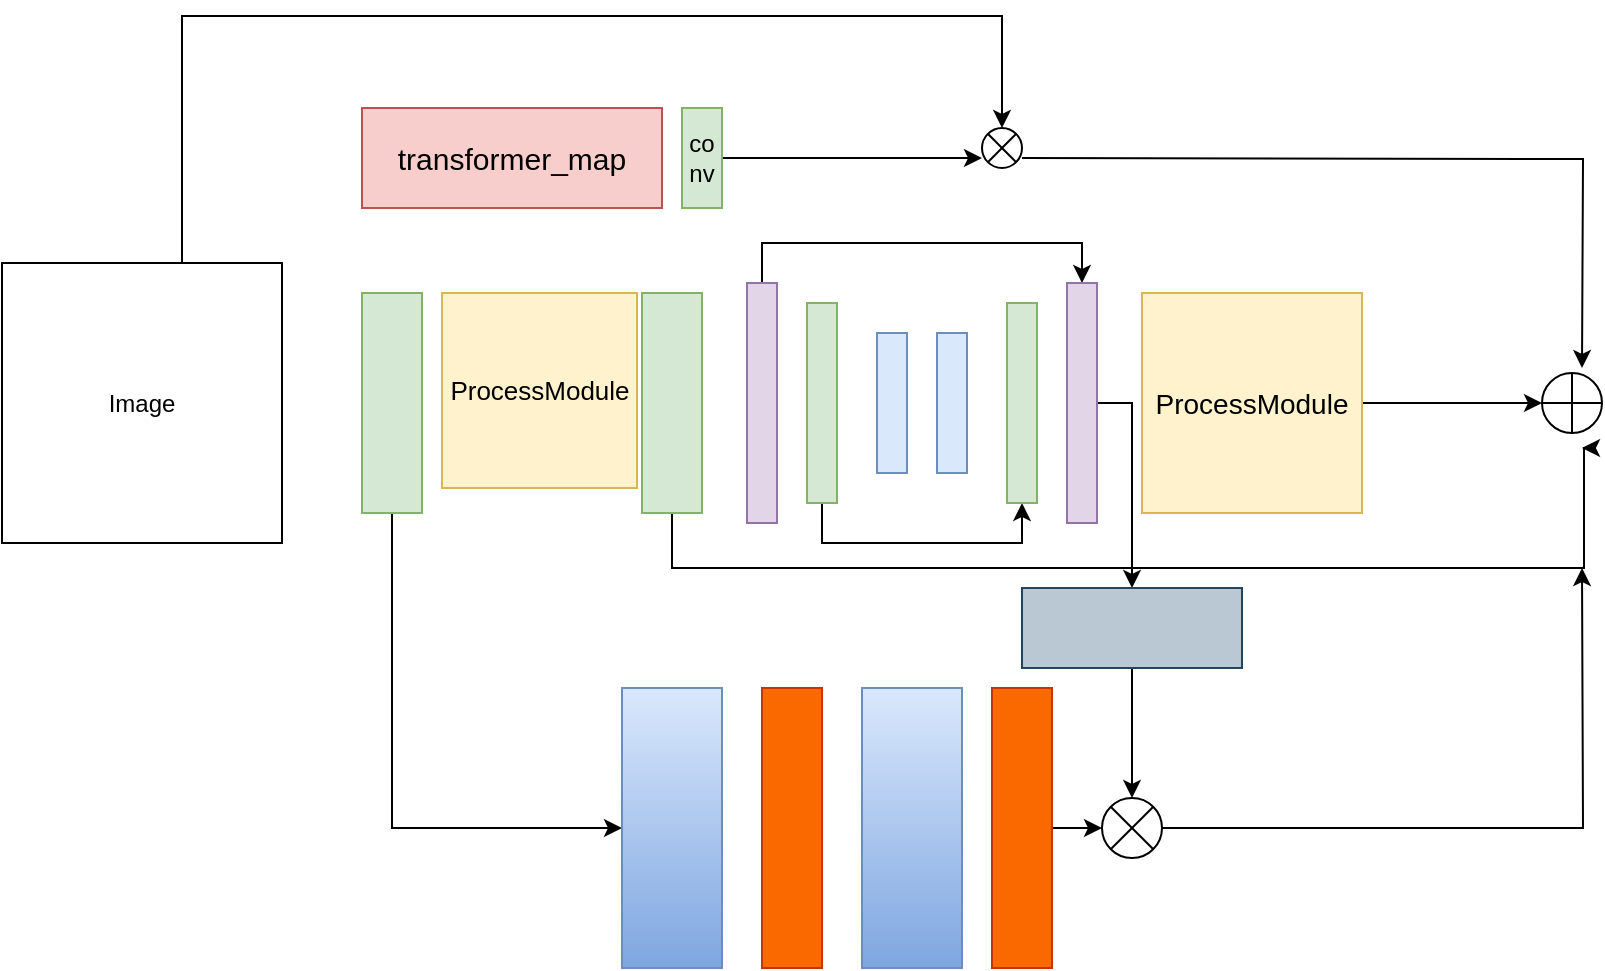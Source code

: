<mxfile version="21.6.6" type="github">
  <diagram name="第 1 页" id="WryI6ifQVxT4blROleSV">
    <mxGraphModel dx="2211" dy="701" grid="1" gridSize="10" guides="1" tooltips="1" connect="1" arrows="1" fold="1" page="1" pageScale="1" pageWidth="827" pageHeight="1169" math="0" shadow="0">
      <root>
        <mxCell id="0" />
        <mxCell id="1" parent="0" />
        <mxCell id="r3c9W2mHi3GQtlLTI8hq-2" value="&lt;font style=&quot;font-size: 15px;&quot;&gt;transformer_map&lt;/font&gt;" style="rounded=0;whiteSpace=wrap;html=1;fillColor=#f8cecc;strokeColor=#b85450;" vertex="1" parent="1">
          <mxGeometry x="50" y="200" width="150" height="50" as="geometry" />
        </mxCell>
        <mxCell id="r3c9W2mHi3GQtlLTI8hq-52" style="edgeStyle=orthogonalEdgeStyle;rounded=0;orthogonalLoop=1;jettySize=auto;html=1;exitX=0.5;exitY=1;exitDx=0;exitDy=0;entryX=0;entryY=0.5;entryDx=0;entryDy=0;" edge="1" parent="1" source="r3c9W2mHi3GQtlLTI8hq-4" target="r3c9W2mHi3GQtlLTI8hq-47">
          <mxGeometry relative="1" as="geometry" />
        </mxCell>
        <mxCell id="r3c9W2mHi3GQtlLTI8hq-4" value="" style="rounded=0;whiteSpace=wrap;html=1;fillColor=#d5e8d4;strokeColor=#82b366;" vertex="1" parent="1">
          <mxGeometry x="50" y="292.5" width="30" height="110" as="geometry" />
        </mxCell>
        <mxCell id="r3c9W2mHi3GQtlLTI8hq-40" style="edgeStyle=orthogonalEdgeStyle;rounded=0;orthogonalLoop=1;jettySize=auto;html=1;exitX=1;exitY=0.5;exitDx=0;exitDy=0;entryX=0;entryY=0.5;entryDx=0;entryDy=0;" edge="1" parent="1" source="r3c9W2mHi3GQtlLTI8hq-5">
          <mxGeometry relative="1" as="geometry">
            <mxPoint x="360" y="225" as="targetPoint" />
          </mxGeometry>
        </mxCell>
        <mxCell id="r3c9W2mHi3GQtlLTI8hq-5" value="co&lt;br&gt;nv" style="rounded=0;whiteSpace=wrap;html=1;fillColor=#d5e8d4;strokeColor=#82b366;" vertex="1" parent="1">
          <mxGeometry x="210" y="200" width="20" height="50" as="geometry" />
        </mxCell>
        <mxCell id="r3c9W2mHi3GQtlLTI8hq-6" value="&lt;font style=&quot;font-size: 13px;&quot;&gt;ProcessModule&lt;/font&gt;" style="whiteSpace=wrap;html=1;aspect=fixed;fillColor=#fff2cc;strokeColor=#d6b656;" vertex="1" parent="1">
          <mxGeometry x="90" y="292.5" width="97.5" height="97.5" as="geometry" />
        </mxCell>
        <mxCell id="r3c9W2mHi3GQtlLTI8hq-64" style="edgeStyle=orthogonalEdgeStyle;rounded=0;orthogonalLoop=1;jettySize=auto;html=1;exitX=0;exitY=0.5;exitDx=0;exitDy=0;entryX=0;entryY=0.5;entryDx=0;entryDy=0;" edge="1" parent="1" source="r3c9W2mHi3GQtlLTI8hq-8" target="r3c9W2mHi3GQtlLTI8hq-14">
          <mxGeometry relative="1" as="geometry" />
        </mxCell>
        <mxCell id="r3c9W2mHi3GQtlLTI8hq-8" value="" style="rounded=0;whiteSpace=wrap;html=1;rotation=90;fillColor=#e1d5e7;strokeColor=#9673a6;" vertex="1" parent="1">
          <mxGeometry x="190" y="340" width="120" height="15" as="geometry" />
        </mxCell>
        <mxCell id="r3c9W2mHi3GQtlLTI8hq-65" style="edgeStyle=orthogonalEdgeStyle;rounded=0;orthogonalLoop=1;jettySize=auto;html=1;exitX=1;exitY=0.5;exitDx=0;exitDy=0;entryX=1;entryY=0.5;entryDx=0;entryDy=0;" edge="1" parent="1" source="r3c9W2mHi3GQtlLTI8hq-9" target="r3c9W2mHi3GQtlLTI8hq-13">
          <mxGeometry relative="1" as="geometry" />
        </mxCell>
        <mxCell id="r3c9W2mHi3GQtlLTI8hq-9" value="" style="rounded=0;whiteSpace=wrap;html=1;rotation=90;fillColor=#d5e8d4;strokeColor=#82b366;" vertex="1" parent="1">
          <mxGeometry x="230" y="340" width="100" height="15" as="geometry" />
        </mxCell>
        <mxCell id="r3c9W2mHi3GQtlLTI8hq-10" value="" style="rounded=0;whiteSpace=wrap;html=1;rotation=90;fillColor=#dae8fc;strokeColor=#6c8ebf;" vertex="1" parent="1">
          <mxGeometry x="280" y="340" width="70" height="15" as="geometry" />
        </mxCell>
        <mxCell id="r3c9W2mHi3GQtlLTI8hq-12" value="" style="rounded=0;whiteSpace=wrap;html=1;rotation=90;fillColor=#dae8fc;strokeColor=#6c8ebf;" vertex="1" parent="1">
          <mxGeometry x="310" y="340" width="70" height="15" as="geometry" />
        </mxCell>
        <mxCell id="r3c9W2mHi3GQtlLTI8hq-13" value="" style="rounded=0;whiteSpace=wrap;html=1;rotation=90;fillColor=#d5e8d4;strokeColor=#82b366;" vertex="1" parent="1">
          <mxGeometry x="330" y="340" width="100" height="15" as="geometry" />
        </mxCell>
        <mxCell id="r3c9W2mHi3GQtlLTI8hq-60" style="edgeStyle=orthogonalEdgeStyle;rounded=0;orthogonalLoop=1;jettySize=auto;html=1;exitX=0.5;exitY=0;exitDx=0;exitDy=0;entryX=0.5;entryY=0;entryDx=0;entryDy=0;" edge="1" parent="1" source="r3c9W2mHi3GQtlLTI8hq-14" target="r3c9W2mHi3GQtlLTI8hq-58">
          <mxGeometry relative="1" as="geometry">
            <Array as="points">
              <mxPoint x="435" y="348" />
            </Array>
          </mxGeometry>
        </mxCell>
        <mxCell id="r3c9W2mHi3GQtlLTI8hq-14" value="" style="rounded=0;whiteSpace=wrap;html=1;rotation=90;fillColor=#e1d5e7;strokeColor=#9673a6;" vertex="1" parent="1">
          <mxGeometry x="350" y="340" width="120" height="15" as="geometry" />
        </mxCell>
        <mxCell id="r3c9W2mHi3GQtlLTI8hq-25" style="edgeStyle=orthogonalEdgeStyle;rounded=0;orthogonalLoop=1;jettySize=auto;html=1;exitX=1;exitY=0.5;exitDx=0;exitDy=0;" edge="1" parent="1" source="r3c9W2mHi3GQtlLTI8hq-15">
          <mxGeometry relative="1" as="geometry">
            <mxPoint x="640" y="347.5" as="targetPoint" />
          </mxGeometry>
        </mxCell>
        <mxCell id="r3c9W2mHi3GQtlLTI8hq-15" value="&lt;font style=&quot;font-size: 14px;&quot;&gt;ProcessModule&lt;/font&gt;" style="whiteSpace=wrap;html=1;aspect=fixed;fillColor=#fff2cc;strokeColor=#d6b656;" vertex="1" parent="1">
          <mxGeometry x="440" y="292.5" width="110" height="110" as="geometry" />
        </mxCell>
        <mxCell id="r3c9W2mHi3GQtlLTI8hq-33" style="edgeStyle=orthogonalEdgeStyle;rounded=0;orthogonalLoop=1;jettySize=auto;html=1;exitX=0.5;exitY=0;exitDx=0;exitDy=0;" edge="1" parent="1">
          <mxGeometry relative="1" as="geometry">
            <mxPoint x="370" y="210" as="targetPoint" />
            <mxPoint x="-40" y="277.5" as="sourcePoint" />
            <Array as="points">
              <mxPoint x="-40" y="154" />
              <mxPoint x="370" y="154" />
            </Array>
          </mxGeometry>
        </mxCell>
        <mxCell id="r3c9W2mHi3GQtlLTI8hq-18" value="Image" style="whiteSpace=wrap;html=1;aspect=fixed;" vertex="1" parent="1">
          <mxGeometry x="-130" y="277.5" width="140" height="140" as="geometry" />
        </mxCell>
        <mxCell id="r3c9W2mHi3GQtlLTI8hq-30" style="edgeStyle=orthogonalEdgeStyle;rounded=0;orthogonalLoop=1;jettySize=auto;html=1;exitX=0.5;exitY=1;exitDx=0;exitDy=0;" edge="1" parent="1" source="r3c9W2mHi3GQtlLTI8hq-26">
          <mxGeometry relative="1" as="geometry">
            <mxPoint x="660" y="370" as="targetPoint" />
            <Array as="points">
              <mxPoint x="205" y="430" />
              <mxPoint x="661" y="430" />
            </Array>
          </mxGeometry>
        </mxCell>
        <mxCell id="r3c9W2mHi3GQtlLTI8hq-26" value="" style="rounded=0;whiteSpace=wrap;html=1;fillColor=#d5e8d4;strokeColor=#82b366;" vertex="1" parent="1">
          <mxGeometry x="190" y="292.5" width="30" height="110" as="geometry" />
        </mxCell>
        <mxCell id="r3c9W2mHi3GQtlLTI8hq-41" style="edgeStyle=orthogonalEdgeStyle;rounded=0;orthogonalLoop=1;jettySize=auto;html=1;exitX=1;exitY=0.5;exitDx=0;exitDy=0;" edge="1" parent="1">
          <mxGeometry relative="1" as="geometry">
            <mxPoint x="660" y="330" as="targetPoint" />
            <mxPoint x="380" y="225" as="sourcePoint" />
          </mxGeometry>
        </mxCell>
        <mxCell id="r3c9W2mHi3GQtlLTI8hq-42" value="" style="shape=orEllipse;perimeter=ellipsePerimeter;whiteSpace=wrap;html=1;backgroundOutline=1;" vertex="1" parent="1">
          <mxGeometry x="640" y="332.5" width="30" height="30" as="geometry" />
        </mxCell>
        <mxCell id="r3c9W2mHi3GQtlLTI8hq-44" value="" style="shape=sumEllipse;perimeter=ellipsePerimeter;whiteSpace=wrap;html=1;backgroundOutline=1;" vertex="1" parent="1">
          <mxGeometry x="360" y="210" width="20" height="20" as="geometry" />
        </mxCell>
        <mxCell id="r3c9W2mHi3GQtlLTI8hq-47" value="" style="rounded=0;whiteSpace=wrap;html=1;fillColor=#dae8fc;gradientColor=#7ea6e0;strokeColor=#6c8ebf;" vertex="1" parent="1">
          <mxGeometry x="180" y="490" width="50" height="140" as="geometry" />
        </mxCell>
        <mxCell id="r3c9W2mHi3GQtlLTI8hq-49" value="" style="rounded=0;whiteSpace=wrap;html=1;fillColor=#dae8fc;gradientColor=#7ea6e0;strokeColor=#6c8ebf;" vertex="1" parent="1">
          <mxGeometry x="300" y="490" width="50" height="140" as="geometry" />
        </mxCell>
        <mxCell id="r3c9W2mHi3GQtlLTI8hq-50" value="" style="rounded=0;whiteSpace=wrap;html=1;fillColor=#fa6800;fontColor=#000000;strokeColor=#C73500;" vertex="1" parent="1">
          <mxGeometry x="250" y="490" width="30" height="140" as="geometry" />
        </mxCell>
        <mxCell id="r3c9W2mHi3GQtlLTI8hq-62" style="edgeStyle=orthogonalEdgeStyle;rounded=0;orthogonalLoop=1;jettySize=auto;html=1;exitX=1;exitY=0.5;exitDx=0;exitDy=0;entryX=0;entryY=0.5;entryDx=0;entryDy=0;" edge="1" parent="1" source="r3c9W2mHi3GQtlLTI8hq-51" target="r3c9W2mHi3GQtlLTI8hq-57">
          <mxGeometry relative="1" as="geometry" />
        </mxCell>
        <mxCell id="r3c9W2mHi3GQtlLTI8hq-51" value="" style="rounded=0;whiteSpace=wrap;html=1;fillColor=#fa6800;fontColor=#000000;strokeColor=#C73500;" vertex="1" parent="1">
          <mxGeometry x="365" y="490" width="30" height="140" as="geometry" />
        </mxCell>
        <mxCell id="r3c9W2mHi3GQtlLTI8hq-63" style="edgeStyle=orthogonalEdgeStyle;rounded=0;orthogonalLoop=1;jettySize=auto;html=1;exitX=1;exitY=0.5;exitDx=0;exitDy=0;" edge="1" parent="1" source="r3c9W2mHi3GQtlLTI8hq-57">
          <mxGeometry relative="1" as="geometry">
            <mxPoint x="660" y="430" as="targetPoint" />
          </mxGeometry>
        </mxCell>
        <mxCell id="r3c9W2mHi3GQtlLTI8hq-57" value="" style="shape=sumEllipse;perimeter=ellipsePerimeter;whiteSpace=wrap;html=1;backgroundOutline=1;" vertex="1" parent="1">
          <mxGeometry x="420" y="545" width="30" height="30" as="geometry" />
        </mxCell>
        <mxCell id="r3c9W2mHi3GQtlLTI8hq-61" style="edgeStyle=orthogonalEdgeStyle;rounded=0;orthogonalLoop=1;jettySize=auto;html=1;exitX=0.5;exitY=1;exitDx=0;exitDy=0;entryX=0.5;entryY=0;entryDx=0;entryDy=0;" edge="1" parent="1" source="r3c9W2mHi3GQtlLTI8hq-58" target="r3c9W2mHi3GQtlLTI8hq-57">
          <mxGeometry relative="1" as="geometry" />
        </mxCell>
        <mxCell id="r3c9W2mHi3GQtlLTI8hq-58" value="" style="rounded=0;whiteSpace=wrap;html=1;fillColor=#bac8d3;strokeColor=#23445d;" vertex="1" parent="1">
          <mxGeometry x="380" y="440" width="110" height="40" as="geometry" />
        </mxCell>
      </root>
    </mxGraphModel>
  </diagram>
</mxfile>
